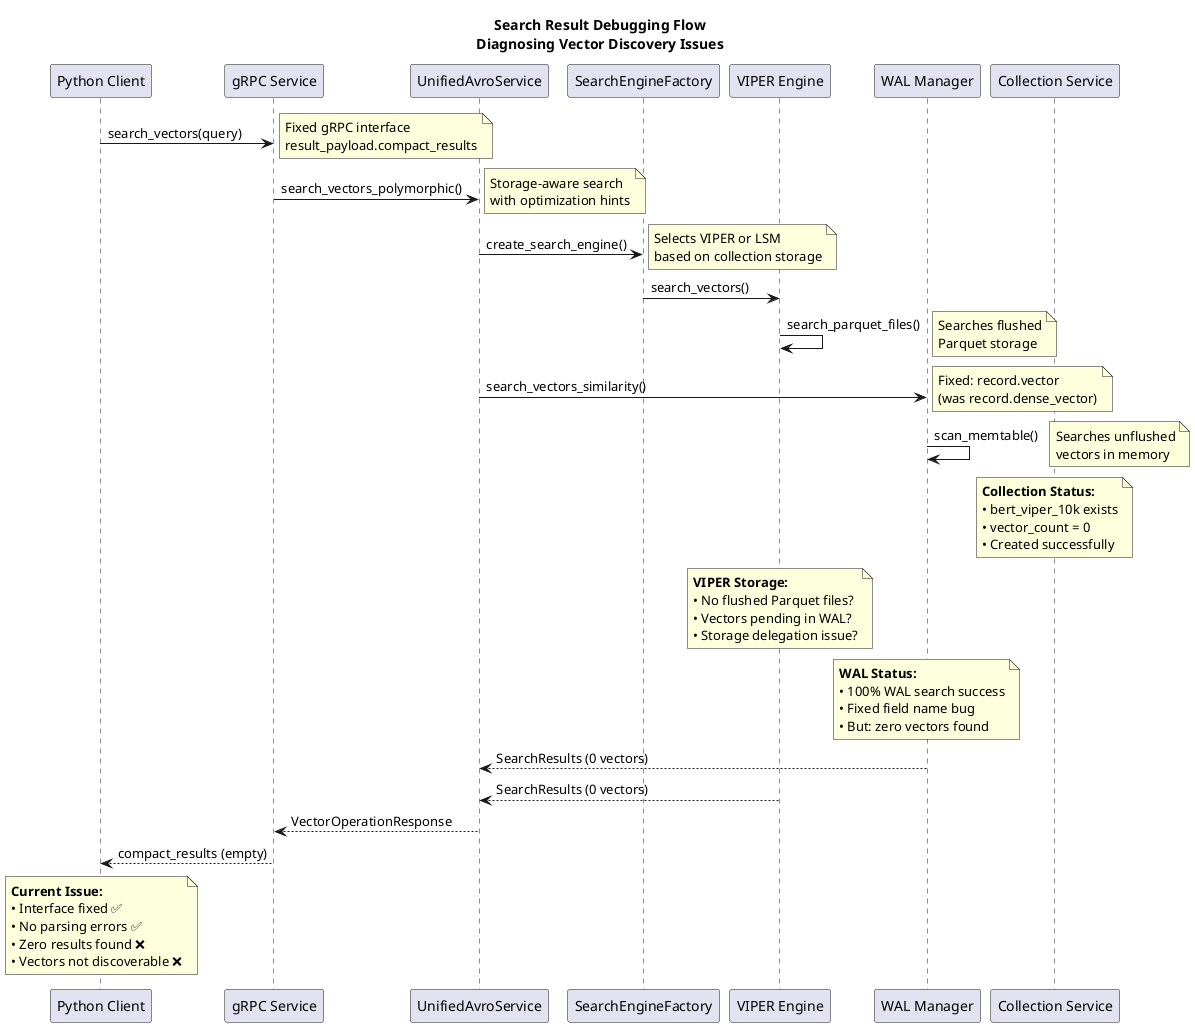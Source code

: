 @startuml Search_Result_Debugging
title Search Result Debugging Flow\nDiagnosing Vector Discovery Issues

participant "Python Client" as CLIENT
participant "gRPC Service" as GRPC
participant "UnifiedAvroService" as AVRO
participant "SearchEngineFactory" as FACTORY
participant "VIPER Engine" as VIPER
participant "WAL Manager" as WAL
participant "Collection Service" as COLL

CLIENT -> GRPC : search_vectors(query)
note right : Fixed gRPC interface\nresult_payload.compact_results

GRPC -> AVRO : search_vectors_polymorphic()
note right : Storage-aware search\nwith optimization hints

AVRO -> FACTORY : create_search_engine()
note right : Selects VIPER or LSM\nbased on collection storage

FACTORY -> VIPER : search_vectors()
VIPER -> VIPER : search_parquet_files()
note right : Searches flushed\nParquet storage

AVRO -> WAL : search_vectors_similarity()
note right : Fixed: record.vector\n(was record.dense_vector)

WAL -> WAL : scan_memtable()
note right : Searches unflushed\nvectors in memory

' Debugging Points
note over COLL
  **Collection Status:**
  • bert_viper_10k exists
  • vector_count = 0
  • Created successfully
end note

note over VIPER
  **VIPER Storage:**
  • No flushed Parquet files?
  • Vectors pending in WAL?
  • Storage delegation issue?
end note

note over WAL
  **WAL Status:**
  • 100% WAL search success
  • Fixed field name bug
  • But: zero vectors found
end note

' Return path
WAL --> AVRO : SearchResults (0 vectors)
VIPER --> AVRO : SearchResults (0 vectors)
AVRO --> GRPC : VectorOperationResponse
GRPC --> CLIENT : compact_results (empty)

' Problem Analysis
note over CLIENT
  **Current Issue:**
  • Interface fixed ✅
  • No parsing errors ✅  
  • Zero results found ❌
  • Vectors not discoverable ❌
end note

@enduml